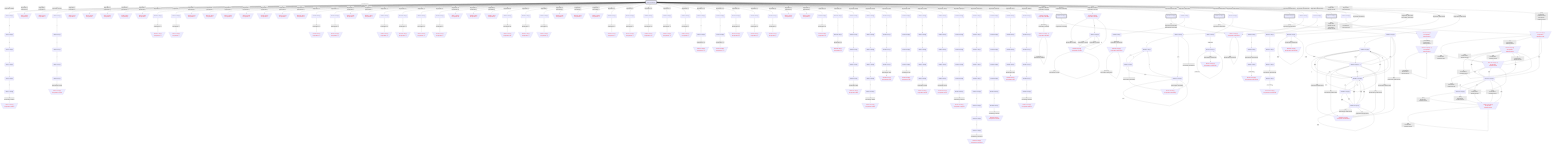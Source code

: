 flowchart
classDef c0001 color:#FF0000;
classDef c0010 stroke-dasharray: 10 10;
classDef c0011 stroke-dasharray: 10 10,color:#FF0000;
classDef c0100 fill:#BB66EE;
classDef c0101 fill:#BB66EE,color:#FF0000;
classDef c0110 fill:#BB66EE,stroke-dasharray: 10 10;
classDef c0111 fill:#BB66EE,stroke-dasharray: 10 10,color:#FF0000;
classDef c1000 stroke:#333,stroke-width:4px;
classDef c1001 stroke:#333,stroke-width:4px,color:#FF0000;
classDef c1010 stroke:#333,stroke-width:4px,stroke-dasharray: 10 10;
classDef c1011 stroke:#333,stroke-width:4px,stroke-dasharray: 10 10,color:#FF0000;
classDef c1100 stroke:#333,stroke-width:4px,fill:#BB66EE;
classDef c1101 stroke:#333,stroke-width:4px,fill:#BB66EE,color:#FF0000;
classDef c1110 stroke:#333,stroke-width:4px,fill:#BB66EE,stroke-dasharray: 10 10;
classDef c1111 stroke:#333,stroke-width:4px,fill:#BB66EE,stroke-dasharray: 10 10,color:#FF0000;
NFA0_0("NFA0-0 wholeStart")
class NFA0_0 c1000;
NFA1_1("NFA1-1 char[1]")
NFA2_1[\"NFA2-1 char[1]
AcceptToken '('"/]
class NFA2_1 c0001;
NFA3_1[\"NFA3-1 char[1]
AcceptToken ')'"/]
class NFA3_1 c0001;
NFA4_1("NFA4-1 char[1]")
NFA5_1[\"NFA5-1 char[1]
AcceptToken ','"/]
class NFA5_1 c0001;
NFA6_1[\"NFA6-1 char[1]
AcceptToken ';'"/]
class NFA6_1 c0001;
NFA7_1[\"NFA7-1 char[1]
AcceptToken '['"/]
class NFA7_1 c0001;
NFA8_1[\"NFA8-1 char[1]
AcceptToken ']'"/]
class NFA8_1 c0001;
NFA9_1[\"NFA9-1 char[1]
AcceptToken '.'"/]
class NFA9_1 c0001;
NFA10_1("NFA10-1 char[1]")
NFA11_1("NFA11-1 char[1]")
NFA12_1[\"NFA12-1 char[1]
AcceptToken '+'"/]
class NFA12_1 c0001;
NFA13_1[\"NFA13-1 char[1]
AcceptToken '-'"/]
class NFA13_1 c0001;
NFA14_1[\"NFA14-1 char[1]
AcceptToken '!'"/]
class NFA14_1 c0001;
NFA15_1[\"NFA15-1 char[1]
AcceptToken '~'"/]
class NFA15_1 c0001;
NFA16_1[\"NFA16-1 char[1]
AcceptToken '*'"/]
class NFA16_1 c0001;
NFA17_1[\"NFA17-1 char[1]
AcceptToken '/'"/]
class NFA17_1 c0001;
NFA18_1[\"NFA18-1 char[1]
AcceptToken '%'"/]
class NFA18_1 c0001;
NFA19_1("NFA19-1 char[1]")
NFA20_1("NFA20-1 char[1]")
NFA21_1[\"NFA21-1 char[1]
AcceptToken '<'"/]
class NFA21_1 c0001;
NFA22_1[\"NFA22-1 char[1]
AcceptToken '>'"/]
class NFA22_1 c0001;
NFA23_1("NFA23-1 char[1]")
NFA24_1("NFA24-1 char[1]")
NFA25_1("NFA25-1 char[1]")
NFA26_1("NFA26-1 char[1]")
NFA27_1[\"NFA27-1 char[1]
AcceptToken '&'"/]
class NFA27_1 c0001;
NFA28_1[\"NFA28-1 char[1]
AcceptToken '^'"/]
class NFA28_1 c0001;
NFA29_1[\"NFA29-1 char[1]
AcceptToken '|'"/]
class NFA29_1 c0001;
NFA30_1("NFA30-1 char[1]")
NFA31_1("NFA31-1 char[1]")
NFA32_1("NFA32-1 char[1]")
NFA33_1[\"NFA33-1 char[1]
AcceptToken '?'"/]
class NFA33_1 c0001;
NFA34_1[\"NFA34-1 char[1]
AcceptToken ':'"/]
class NFA34_1 c0001;
NFA35_1[\"NFA35-1 char[1]
AcceptToken '='"/]
class NFA35_1 c0001;
NFA36_1("NFA36-1 char[1]")
NFA37_1("NFA37-1 char[1]")
NFA38_1("NFA38-1 char[1]")
NFA39_1("NFA39-1 char[1]")
NFA40_1("NFA40-1 char[1]")
NFA41_1("NFA41-1 char[1]")
NFA42_1("NFA42-1 char[1]")
NFA43_1("NFA43-1 char[1]")
NFA44_1("NFA44-1 char[1]")
NFA45_1("NFA45-1 char[1]")
NFA46_1[\"NFA46-1 char[1]
AcceptToken '{'"/]
class NFA46_1 c0001;
NFA47_1[\"NFA47-1 char[1]
AcceptToken '}'"/]
class NFA47_1 c0001;
NFA48_1("NFA48-1 char[1]")
NFA49_1("NFA49-1 char[1]")
NFA50_1("NFA50-1 char[1]")
NFA51_1("NFA51-1 char[1]")
NFA52_1("NFA52-1 char[1]")
NFA53_1("NFA53-1 char[1]")
NFA54_1("NFA54-1 char[1]")
NFA55_1("NFA55-1 char[1]")
NFA56_1("NFA56-1 char[1]")
NFA57_1("NFA57-1 char[1]")
NFA58_1("NFA58-1 char[1]")
NFA59_1("NFA59-1 char[1]")
NFA60_1("NFA60-1 char[1]")
NFA61_1[\"NFA61-1 scope[1]
AcceptToken 'identifier'"/]
class NFA61_1 c0001;
NFA62_1("NFA62-1 scope[1]")
class NFA62_1 c1000;
NFA63_1[\"NFA63-1 scope[1]
AcceptToken 'number'"/]
class NFA63_1 c0001;
NFA64_1("NFA64-1 scope[1]")
class NFA64_1 c1000;
NFA65_1("NFA65-1 char[1]")
NFA66_1("NFA66-1 scope[1]")
class NFA66_1 c1000;
NFA67_1("NFA67-1 char[1]")
NFA68_1("NFA68-1 scope[1]")
class NFA68_1 c1000;
NFA69_1("NFA69-1 char[1]")
NFA70_1("NFA70-1 char[1]")
NFA71_1("NFA71-1 scope[1]")
class NFA71_1 c1000;
NFA72_1("NFA72-1 char[1]")
NFA62_3("NFA62-3 char[1]")
NFA64_3[\"NFA64-3 scope[1]
AcceptToken 'intConstant'"/]
class NFA64_3 c0001;
NFA66_3("NFA66-3 scope[1]")
NFA68_3("NFA68-3 scope[1]")
NFA71_3[\"NFA71-3 scope[1]
AcceptToken 'doubleConstant'"/]
class NFA71_3 c0001;
NFA1_3("NFA1-3 char[1]")
NFA4_3("NFA4-3 char[1]")
NFA10_3[\"NFA10-3 char[1]
AcceptToken '++'"/]
class NFA10_3 c0001;
NFA11_3[\"NFA11-3 char[1]
AcceptToken '--'"/]
class NFA11_3 c0001;
NFA19_3[\"NFA19-3 char[1]
AcceptToken '<<'"/]
class NFA19_3 c0001;
NFA20_3[\"NFA20-3 char[1]
AcceptToken '>>'"/]
class NFA20_3 c0001;
NFA23_3[\"NFA23-3 char[1]
AcceptToken '<='"/]
class NFA23_3 c0001;
NFA24_3[\"NFA24-3 char[1]
AcceptToken '>='"/]
class NFA24_3 c0001;
NFA25_3[\"NFA25-3 char[1]
AcceptToken '=='"/]
class NFA25_3 c0001;
NFA26_3[\"NFA26-3 char[1]
AcceptToken '!='"/]
class NFA26_3 c0001;
NFA30_3[\"NFA30-3 char[1]
AcceptToken '&&'"/]
class NFA30_3 c0001;
NFA31_3[\"NFA31-3 char[1]
AcceptToken '^^'"/]
class NFA31_3 c0001;
NFA32_3[\"NFA32-3 char[1]
AcceptToken '||'"/]
class NFA32_3 c0001;
NFA36_3[\"NFA36-3 char[1]
AcceptToken '*='"/]
class NFA36_3 c0001;
NFA37_3[\"NFA37-3 char[1]
AcceptToken '/='"/]
class NFA37_3 c0001;
NFA38_3[\"NFA38-3 char[1]
AcceptToken '%='"/]
class NFA38_3 c0001;
NFA39_3[\"NFA39-3 char[1]
AcceptToken '+='"/]
class NFA39_3 c0001;
NFA40_3[\"NFA40-3 char[1]
AcceptToken '-='"/]
class NFA40_3 c0001;
NFA41_3("NFA41-3 char[1]")
NFA42_3("NFA42-3 char[1]")
NFA43_3[\"NFA43-3 char[1]
AcceptToken '&='"/]
class NFA43_3 c0001;
NFA44_3[\"NFA44-3 char[1]
AcceptToken '^='"/]
class NFA44_3 c0001;
NFA45_3[\"NFA45-3 char[1]
AcceptToken '|='"/]
class NFA45_3 c0001;
NFA48_3[\"NFA48-3 char[1]
AcceptToken '##'"/]
class NFA48_3 c0001;
NFA49_3("NFA49-3 char[1]")
NFA50_3("NFA50-3 char[1]")
NFA51_3("NFA51-3 char[1]")
NFA52_3("NFA52-3 char[1]")
NFA53_3("NFA53-3 char[1]")
NFA54_3("NFA54-3 char[1]")
NFA55_3("NFA55-3 char[1]")
NFA56_3("NFA56-3 char[1]")
NFA57_3("NFA57-3 char[1]")
NFA58_3("NFA58-3 char[1]")
NFA59_3("NFA59-3 char[1]")
NFA60_3("NFA60-3 char[1]")
NFA61_2[\"NFA61-2 scope{0, -1}
AcceptToken 'identifier'"/]
class NFA61_2 c0001;
NFA63_3("NFA63-3 scope[1]")
NFA65_3("NFA65-3 char[1]")
NFA67_3("NFA67-3 char[1]")
NFA69_3("NFA69-3 char[1]")
NFA70_3("NFA70-3 char[1]")
NFA72_3[\"NFA72-3 char[1]
AcceptToken 'inlineComment'"/]
class NFA72_3 c0001;
NFA62_5("NFA62-5 char[1]")
NFA62_11("NFA62-11 scope[1]")
NFA62_13[\"NFA62-13 char[1]
AcceptToken 'literalString'"/]
class NFA62_13 c0001;
NFA66_5[\"NFA66-5 scope[1]
AcceptToken 'uintConstant'"/]
class NFA66_5 c0001;
NFA68_5("NFA68-5 scope[1]")
NFA68_10("NFA68-10 scope[1]")
NFA68_18[\"NFA68-18 scope[1]
AcceptToken 'floatConstant'"/]
class NFA68_18 c0001;
NFA71_5[\"NFA71-5 scope[1]
AcceptToken 'doubleConstant'"/]
class NFA71_5 c0001;
NFA71_10("NFA71-10 scope[1]")
NFA1_5("NFA1-5 char[1]")
NFA4_5("NFA4-5 char[1]")
NFA41_5[\"NFA41-5 char[1]
AcceptToken '<<='"/]
class NFA41_5 c0001;
NFA42_5[\"NFA42-5 char[1]
AcceptToken '>>='"/]
class NFA42_5 c0001;
NFA49_5[\"NFA49-5 char[1]
AcceptToken '#if'"/]
class NFA49_5 c0001;
NFA50_5("NFA50-5 char[1]")
NFA51_5("NFA51-5 char[1]")
NFA52_5("NFA52-5 char[1]")
NFA53_5("NFA53-5 char[1]")
NFA54_5("NFA54-5 char[1]")
NFA55_5("NFA55-5 char[1]")
NFA56_5("NFA56-5 char[1]")
NFA57_5("NFA57-5 char[1]")
NFA58_5("NFA58-5 char[1]")
NFA59_5("NFA59-5 char[1]")
NFA60_5("NFA60-5 char[1]")
NFA63_5[\"NFA63-5 scope[1]
AcceptToken 'number'"/]
class NFA63_5 c0001;
NFA65_5[\"NFA65-5 scope[1]
AcceptToken 'intConstant'"/]
class NFA65_5 c0001;
NFA67_5("NFA67-5 scope[1]")
NFA69_5("NFA69-5 char[1]")
NFA70_5("NFA70-5 char[1]")
NFA72_4[\"NFA72-4 scope{0, -1}
AcceptToken 'inlineComment'"/]
class NFA72_4 c0001;
NFA62_7("NFA62-7 char[1]")
NFA68_6("NFA68-6 scope{0, -1}")
NFA68_5("NFA68-5 scope[1]")
NFA68_12("NFA68-12 scope[1]")
NFA68_14("NFA68-14 scope[1]")
NFA71_6[\"NFA71-6 scope{0, -1}
AcceptToken 'doubleConstant'"/]
class NFA71_6 c0001;
NFA71_5[\"NFA71-5 scope[1]
AcceptToken 'doubleConstant'"/]
class NFA71_5 c0001;
NFA71_12("NFA71-12 scope[1]")
NFA71_14[\"NFA71-14 scope[1]
AcceptToken 'doubleConstant'"/]
class NFA71_14 c0001;
NFA1_7("NFA1-7 char[1]")
NFA4_7("NFA4-7 char[1]")
NFA50_7("NFA50-7 char[1]")
NFA51_7("NFA51-7 char[1]")
NFA52_7("NFA52-7 char[1]")
NFA53_7("NFA53-7 char[1]")
NFA54_7("NFA54-7 char[1]")
NFA55_7("NFA55-7 char[1]")
NFA56_7("NFA56-7 char[1]")
NFA57_7("NFA57-7 char[1]")
NFA58_7("NFA58-7 char[1]")
NFA59_7("NFA59-7 char[1]")
NFA60_7("NFA60-7 char[1]")
NFA63_3("NFA63-3 scope[1]")
NFA67_7[\"NFA67-7 scope[1]
AcceptToken 'uintConstant'"/]
class NFA67_7 c0001;
NFA69_7("NFA69-7 char[1]")
NFA70_7("NFA70-7 char[1]")
NFA68_6("NFA68-6 scope{0, -1}")
NFA68_10("NFA68-10 scope[1]")
NFA71_6[\"NFA71-6 scope{0, -1}
AcceptToken 'doubleConstant'"/]
class NFA71_6 c0001;
NFA71_10("NFA71-10 scope[1]")
NFA1_9("NFA1-9 char[1]")
NFA4_9("NFA4-9 char[1]")
NFA50_9("NFA50-9 char[1]")
NFA51_9("NFA51-9 char[1]")
NFA52_9[\"NFA52-9 char[1]
AcceptToken '#else'"/]
class NFA52_9 c0001;
NFA53_9[\"NFA53-9 char[1]
AcceptToken '#elif'"/]
class NFA53_9 c0001;
NFA54_9("NFA54-9 char[1]")
NFA55_9("NFA55-9 char[1]")
NFA56_9("NFA56-9 char[1]")
NFA57_9("NFA57-9 char[1]")
NFA58_9("NFA58-9 char[1]")
NFA59_9[\"NFA59-9 char[1]
AcceptToken '#line'"/]
class NFA59_9 c0001;
NFA60_9("NFA60-9 char[1]")
NFA63_5[\"NFA63-5 scope[1]
AcceptToken 'number'"/]
class NFA63_5 c0001;
NFA69_11[\"NFA69-11 scope[1]
AcceptToken 'boolConstant'"/]
class NFA69_11 c0001;
NFA70_9("NFA70-9 char[1]")
NFA68_12("NFA68-12 scope[1]")
NFA68_14("NFA68-14 scope[1]")
NFA71_12("NFA71-12 scope[1]")
NFA71_14[\"NFA71-14 scope[1]
AcceptToken 'doubleConstant'"/]
class NFA71_14 c0001;
NFA1_11("NFA1-11 char[1]")
NFA4_11[\"NFA4-11 char[1]
AcceptToken '#undef'"/]
class NFA4_11 c0001;
NFA50_11[\"NFA50-11 char[1]
AcceptToken '#ifdef'"/]
class NFA50_11 c0001;
NFA51_11("NFA51-11 char[1]")
NFA54_11[\"NFA54-11 char[1]
AcceptToken '#endif'"/]
class NFA54_11 c0001;
NFA55_11[\"NFA55-11 char[1]
AcceptToken '#error'"/]
class NFA55_11 c0001;
NFA56_11("NFA56-11 char[1]")
NFA57_11("NFA57-11 char[1]")
NFA58_11("NFA58-11 char[1]")
NFA60_11("NFA60-11 char[1]")
NFA70_13[\"NFA70-13 scope[1]
AcceptToken 'boolConstant'"/]
class NFA70_13 c0001;
NFA1_13[\"NFA1-13 char[1]
AcceptToken '#define'"/]
class NFA1_13 c0001;
NFA51_13[\"NFA51-13 char[1]
AcceptToken '#ifndef'"/]
class NFA51_13 c0001;
NFA56_13[\"NFA56-13 char[1]
AcceptToken '#pragma'"/]
class NFA56_13 c0001;
NFA57_13("NFA57-13 char[1]")
NFA58_13("NFA58-13 char[1]")
NFA60_13[\"NFA60-13 char[1]
AcceptToken 'defined'"/]
class NFA60_13 c0001;
NFA57_15("NFA57-15 char[1]")
NFA58_15[\"NFA58-15 char[1]
AcceptToken '#version'"/]
class NFA58_15 c0001;
NFA57_17("NFA57-17 char[1]")
NFA57_19[\"NFA57-19 char[1]
AcceptToken '#extension'"/]
class NFA57_19 c0001;
NFA0_0 -->|"#35;
BeginToken '#35;define'"|NFA1_1
NFA0_0 -->|"#92;(
BeginToken '('
ExtendToken '('"|NFA2_1
NFA0_0 -->|"#92;)
BeginToken ')'
ExtendToken ')'"|NFA3_1
NFA0_0 -->|"#35;
BeginToken '#35;undef'"|NFA4_1
NFA0_0 -->|",
BeginToken ','
ExtendToken ','"|NFA5_1
NFA0_0 -->|";
BeginToken ';'
ExtendToken ';'"|NFA6_1
NFA0_0 -->|"#92;[
BeginToken '['
ExtendToken '['"|NFA7_1
NFA0_0 -->|"]
BeginToken ']'
ExtendToken ']'"|NFA8_1
NFA0_0 -->|"#92;.
BeginToken '.'
ExtendToken '.'"|NFA9_1
NFA0_0 -->|"#92;+
BeginToken '++'"|NFA10_1
NFA0_0 -->|"-
BeginToken '--'"|NFA11_1
NFA0_0 -->|"#92;+
BeginToken '+'
ExtendToken '+'"|NFA12_1
NFA0_0 -->|"-
BeginToken '-'
ExtendToken '-'"|NFA13_1
NFA0_0 -->|"!
BeginToken '!'
ExtendToken '!'"|NFA14_1
NFA0_0 -->|"~
BeginToken '~'
ExtendToken '~'"|NFA15_1
NFA0_0 -->|"#92;#42;
BeginToken '#42;'
ExtendToken '#42;'"|NFA16_1
NFA0_0 -->|"#92;/
BeginToken '/'
ExtendToken '/'"|NFA17_1
NFA0_0 -->|"%
BeginToken '%'
ExtendToken '%'"|NFA18_1
NFA0_0 -->|"#92;<
BeginToken '<<'"|NFA19_1
NFA0_0 -->|">
BeginToken '>>'"|NFA20_1
NFA0_0 -->|"#92;<
BeginToken '<'
ExtendToken '<'"|NFA21_1
NFA0_0 -->|">
BeginToken '>'
ExtendToken '>'"|NFA22_1
NFA0_0 -->|"#92;<
BeginToken '<='"|NFA23_1
NFA0_0 -->|">
BeginToken '>='"|NFA24_1
NFA0_0 -->|"=
BeginToken '=='"|NFA25_1
NFA0_0 -->|"!
BeginToken '!='"|NFA26_1
NFA0_0 -->|"&
BeginToken '&'
ExtendToken '&'"|NFA27_1
NFA0_0 -->|"^
BeginToken '^'
ExtendToken '^'"|NFA28_1
NFA0_0 -->|"#92;|
BeginToken '|'
ExtendToken '|'"|NFA29_1
NFA0_0 -->|"&
BeginToken '&&'"|NFA30_1
NFA0_0 -->|"^
BeginToken '^^'"|NFA31_1
NFA0_0 -->|"#92;|
BeginToken '||'"|NFA32_1
NFA0_0 -->|"#92;?
BeginToken '?'
ExtendToken '?'"|NFA33_1
NFA0_0 -->|":
BeginToken ':'
ExtendToken ':'"|NFA34_1
NFA0_0 -->|"=
BeginToken '='
ExtendToken '='"|NFA35_1
NFA0_0 -->|"#92;#42;
BeginToken '#42;='"|NFA36_1
NFA0_0 -->|"#92;/
BeginToken '/='"|NFA37_1
NFA0_0 -->|"%
BeginToken '%='"|NFA38_1
NFA0_0 -->|"#92;+
BeginToken '+='"|NFA39_1
NFA0_0 -->|"-
BeginToken '-='"|NFA40_1
NFA0_0 -->|"#92;<
BeginToken '<<='"|NFA41_1
NFA0_0 -->|">
BeginToken '>>='"|NFA42_1
NFA0_0 -->|"&
BeginToken '&='"|NFA43_1
NFA0_0 -->|"^
BeginToken '^='"|NFA44_1
NFA0_0 -->|"#92;|
BeginToken '|='"|NFA45_1
NFA0_0 -->|"#92;{
BeginToken '{'
ExtendToken '{'"|NFA46_1
NFA0_0 -->|"}
BeginToken '}'
ExtendToken '}'"|NFA47_1
NFA0_0 -->|"#35;
BeginToken '#35;#35;'"|NFA48_1
NFA0_0 -->|"#35;
BeginToken '#35;if'"|NFA49_1
NFA0_0 -->|"#35;
BeginToken '#35;ifdef'"|NFA50_1
NFA0_0 -->|"#35;
BeginToken '#35;ifndef'"|NFA51_1
NFA0_0 -->|"#35;
BeginToken '#35;else'"|NFA52_1
NFA0_0 -->|"#35;
BeginToken '#35;elif'"|NFA53_1
NFA0_0 -->|"#35;
BeginToken '#35;endif'"|NFA54_1
NFA0_0 -->|"#35;
BeginToken '#35;error'"|NFA55_1
NFA0_0 -->|"#35;
BeginToken '#35;pragma'"|NFA56_1
NFA0_0 -->|"#35;
BeginToken '#35;extension'"|NFA57_1
NFA0_0 -->|"#35;
BeginToken '#35;version'"|NFA58_1
NFA0_0 -->|"#35;
BeginToken '#35;line'"|NFA59_1
NFA0_0 -->|"d
BeginToken 'defined'"|NFA60_1
NFA0_0 -->|"[a-zA-Z_]
BeginToken 'identifier'
ExtendToken 'identifier'"|NFA61_1
NFA0_0 -->|"[a-zA-Z_]
BeginToken 'literalString'"|NFA62_1
NFA0_0 -->|"[0-9]
BeginToken 'number'
ExtendToken 'number'"|NFA63_1
NFA0_0 -->|"[-+]
BeginToken 'intConstant'"|NFA64_1
NFA0_0 -->|"0
BeginToken 'intConstant'"|NFA65_1
NFA0_0 -->|"[-+]
BeginToken 'uintConstant'"|NFA66_1
NFA0_0 -->|"0
BeginToken 'uintConstant'"|NFA67_1
NFA0_0 -->|"[-+]
BeginToken 'floatConstant'"|NFA68_1
NFA0_0 -->|"t
BeginToken 'boolConstant'"|NFA69_1
NFA0_0 -->|"f
BeginToken 'boolConstant'"|NFA70_1
NFA0_0 -->|"[-+]
BeginToken 'doubleConstant'"|NFA71_1
NFA0_0 -->|"#92;/
BeginToken 'inlineComment'"|NFA72_1
NFA0_0 -->|"#34;
BeginToken 'literalString'"|NFA62_3
NFA0_0 -->|"[0-9]
BeginToken 'intConstant'
ExtendToken 'intConstant'"|NFA64_3
NFA0_0 -->|"[0-9]
BeginToken 'uintConstant'"|NFA66_3
NFA0_0 -->|"[0-9]
BeginToken 'floatConstant'"|NFA68_3
NFA0_0 -->|"[0-9]
BeginToken 'doubleConstant'
ExtendToken 'doubleConstant'"|NFA71_3
NFA1_1 -->|"d"|NFA1_3
NFA4_1 -->|"u"|NFA4_3
NFA10_1 -->|"#92;+
ExtendToken '++'"|NFA10_3
NFA11_1 -->|"-
ExtendToken '--'"|NFA11_3
NFA19_1 -->|"#92;<
ExtendToken '<<'"|NFA19_3
NFA20_1 -->|">
ExtendToken '>>'"|NFA20_3
NFA23_1 -->|"=
ExtendToken '<='"|NFA23_3
NFA24_1 -->|"=
ExtendToken '>='"|NFA24_3
NFA25_1 -->|"=
ExtendToken '=='"|NFA25_3
NFA26_1 -->|"=
ExtendToken '!='"|NFA26_3
NFA30_1 -->|"&
ExtendToken '&&'"|NFA30_3
NFA31_1 -->|"^
ExtendToken '^^'"|NFA31_3
NFA32_1 -->|"#92;|
ExtendToken '||'"|NFA32_3
NFA36_1 -->|"=
ExtendToken '#42;='"|NFA36_3
NFA37_1 -->|"=
ExtendToken '/='"|NFA37_3
NFA38_1 -->|"=
ExtendToken '%='"|NFA38_3
NFA39_1 -->|"=
ExtendToken '+='"|NFA39_3
NFA40_1 -->|"=
ExtendToken '-='"|NFA40_3
NFA41_1 -->|"#92;<"|NFA41_3
NFA42_1 -->|">"|NFA42_3
NFA43_1 -->|"=
ExtendToken '&='"|NFA43_3
NFA44_1 -->|"=
ExtendToken '^='"|NFA44_3
NFA45_1 -->|"=
ExtendToken '|='"|NFA45_3
NFA48_1 -->|"#35;
ExtendToken '#35;#35;'"|NFA48_3
NFA49_1 -->|"i"|NFA49_3
NFA50_1 -->|"i"|NFA50_3
NFA51_1 -->|"i"|NFA51_3
NFA52_1 -->|"e"|NFA52_3
NFA53_1 -->|"e"|NFA53_3
NFA54_1 -->|"e"|NFA54_3
NFA55_1 -->|"e"|NFA55_3
NFA56_1 -->|"p"|NFA56_3
NFA57_1 -->|"e"|NFA57_3
NFA58_1 -->|"v"|NFA58_3
NFA59_1 -->|"l"|NFA59_3
NFA60_1 -->|"e"|NFA60_3
NFA61_1 -->|"[a-zA-Z0-9_]
ExtendToken 'identifier'"|NFA61_2
NFA62_1 -->|"#34;
BeginToken 'literalString'"|NFA62_3
NFA63_1 -->|"[0-9]
ExtendToken 'number'"|NFA63_1
NFA63_1 -->|"[.]"|NFA63_3
NFA64_1 -->|"[0-9]
BeginToken 'intConstant'
ExtendToken 'intConstant'"|NFA64_3
NFA65_1 -->|"x"|NFA65_3
NFA66_1 -->|"[0-9]
BeginToken 'uintConstant'"|NFA66_3
NFA67_1 -->|"x"|NFA67_3
NFA68_1 -->|"[0-9]
BeginToken 'floatConstant'"|NFA68_3
NFA69_1 -->|"r"|NFA69_3
NFA70_1 -->|"a"|NFA70_3
NFA71_1 -->|"[0-9]
BeginToken 'doubleConstant'
ExtendToken 'doubleConstant'"|NFA71_3
NFA72_1 -->|"#92;/
ExtendToken 'inlineComment'"|NFA72_3
NFA62_3 -->|"#92;#92;"|NFA62_5
NFA62_3 -->|"[^#92;#92;#34;]"|NFA62_11
NFA62_3 -->|"#34;
ExtendToken 'literalString'"|NFA62_13
NFA64_3 -->|"[0-9]
ExtendToken 'intConstant'"|NFA64_3
NFA66_3 -->|"[0-9]"|NFA66_3
NFA66_3 -->|"[uU]
ExtendToken 'uintConstant'"|NFA66_5
NFA68_3 -->|"[0-9]"|NFA68_3
NFA68_3 -->|"[.]"|NFA68_5
NFA68_3 -->|"[Ee]"|NFA68_10
NFA68_3 -->|"[fF]
ExtendToken 'floatConstant'"|NFA68_18
NFA71_3 -->|"[0-9]
ExtendToken 'doubleConstant'"|NFA71_3
NFA71_3 -->|"[.]
ExtendToken 'doubleConstant'"|NFA71_5
NFA71_3 -->|"[Ee]"|NFA71_10
NFA1_3 -->|"e"|NFA1_5
NFA4_3 -->|"n"|NFA4_5
NFA41_3 -->|"=
ExtendToken '<<='"|NFA41_5
NFA42_3 -->|"=
ExtendToken '>>='"|NFA42_5
NFA49_3 -->|"f
ExtendToken '#35;if'"|NFA49_5
NFA50_3 -->|"f"|NFA50_5
NFA51_3 -->|"f"|NFA51_5
NFA52_3 -->|"l"|NFA52_5
NFA53_3 -->|"l"|NFA53_5
NFA54_3 -->|"n"|NFA54_5
NFA55_3 -->|"r"|NFA55_5
NFA56_3 -->|"r"|NFA56_5
NFA57_3 -->|"x"|NFA57_5
NFA58_3 -->|"e"|NFA58_5
NFA59_3 -->|"i"|NFA59_5
NFA60_3 -->|"f"|NFA60_5
NFA61_2 -->|"[a-zA-Z0-9_]
ExtendToken 'identifier'"|NFA61_2
NFA63_3 -->|"[0-9]
ExtendToken 'number'"|NFA63_5
NFA65_3 -->|"[0-9A-Fa-f]
ExtendToken 'intConstant'"|NFA65_5
NFA67_3 -->|"[0-9A-Fa-f]"|NFA67_5
NFA69_3 -->|"u"|NFA69_5
NFA70_3 -->|"l"|NFA70_5
NFA72_3 -->|"[^#92;n#92;r#92;u0000]
ExtendToken 'inlineComment'"|NFA72_4
NFA62_5 -->|"[#32;-~]"|NFA62_7
NFA62_11 -->|"#92;#92;"|NFA62_5
NFA62_11 -->|"[^#92;#92;#34;]"|NFA62_11
NFA62_11 -->|"#34;
ExtendToken 'literalString'"|NFA62_13
NFA68_5 -->|"[0-9]"|NFA68_6
NFA68_5 -->|"[.]"|NFA68_5
NFA68_5 -->|"[Ee]"|NFA68_10
NFA68_5 -->|"[fF]
ExtendToken 'floatConstant'"|NFA68_18
NFA68_10 -->|"[-+]"|NFA68_12
NFA68_10 -->|"[0-9]"|NFA68_14
NFA71_5 -->|"[0-9]
ExtendToken 'doubleConstant'"|NFA71_6
NFA71_5 -->|"[.]
ExtendToken 'doubleConstant'"|NFA71_5
NFA71_5 -->|"[Ee]"|NFA71_10
NFA71_10 -->|"[-+]"|NFA71_12
NFA71_10 -->|"[0-9]
ExtendToken 'doubleConstant'"|NFA71_14
NFA1_5 -->|"f"|NFA1_7
NFA4_5 -->|"d"|NFA4_7
NFA50_5 -->|"d"|NFA50_7
NFA51_5 -->|"n"|NFA51_7
NFA52_5 -->|"s"|NFA52_7
NFA53_5 -->|"i"|NFA53_7
NFA54_5 -->|"d"|NFA54_7
NFA55_5 -->|"r"|NFA55_7
NFA56_5 -->|"a"|NFA56_7
NFA57_5 -->|"t"|NFA57_7
NFA58_5 -->|"r"|NFA58_7
NFA59_5 -->|"n"|NFA59_7
NFA60_5 -->|"i"|NFA60_7
NFA63_5 -->|"[0-9]
ExtendToken 'number'"|NFA63_5
NFA63_5 -->|"[.]"|NFA63_3
NFA65_5 -->|"[0-9A-Fa-f]
ExtendToken 'intConstant'"|NFA65_5
NFA67_5 -->|"[0-9A-Fa-f]"|NFA67_5
NFA67_5 -->|"[uU]
ExtendToken 'uintConstant'"|NFA67_7
NFA69_5 -->|"e
ExtendToken 'boolConstant'"|NFA69_7
NFA70_5 -->|"s"|NFA70_7
NFA72_4 -->|"[^#92;n#92;r#92;u0000]
ExtendToken 'inlineComment'"|NFA72_4
NFA62_7 -->|"#92;#92;"|NFA62_5
NFA62_7 -->|"[^#92;#92;#34;]"|NFA62_11
NFA62_7 -->|"#34;
ExtendToken 'literalString'"|NFA62_13
NFA68_6 -->|"[0-9]"|NFA68_6
NFA68_6 -->|"[.]"|NFA68_5
NFA68_6 -->|"[Ee]"|NFA68_10
NFA68_6 -->|"[fF]
ExtendToken 'floatConstant'"|NFA68_18
NFA68_5 -->|"[0-9]"|NFA68_6
NFA68_5 -->|"[Ee]"|NFA68_10
NFA68_5 -->|"[fF]
ExtendToken 'floatConstant'"|NFA68_18
NFA68_12 -->|"[0-9]"|NFA68_14
NFA68_14 -->|"[0-9]"|NFA68_14
NFA68_14 -->|"[Ee]"|NFA68_10
NFA68_14 -->|"[fF]
ExtendToken 'floatConstant'"|NFA68_18
NFA71_6 -->|"[0-9]
ExtendToken 'doubleConstant'"|NFA71_6
NFA71_6 -->|"[.]
ExtendToken 'doubleConstant'"|NFA71_5
NFA71_6 -->|"[Ee]"|NFA71_10
NFA71_5 -->|"[0-9]
ExtendToken 'doubleConstant'"|NFA71_6
NFA71_5 -->|"[Ee]"|NFA71_10
NFA71_12 -->|"[0-9]
ExtendToken 'doubleConstant'"|NFA71_14
NFA71_14 -->|"[0-9]
ExtendToken 'doubleConstant'"|NFA71_14
NFA71_14 -->|"[Ee]"|NFA71_10
NFA1_7 -->|"i"|NFA1_9
NFA4_7 -->|"e"|NFA4_9
NFA50_7 -->|"e"|NFA50_9
NFA51_7 -->|"d"|NFA51_9
NFA52_7 -->|"e
ExtendToken '#35;else'"|NFA52_9
NFA53_7 -->|"f
ExtendToken '#35;elif'"|NFA53_9
NFA54_7 -->|"i"|NFA54_9
NFA55_7 -->|"o"|NFA55_9
NFA56_7 -->|"g"|NFA56_9
NFA57_7 -->|"e"|NFA57_9
NFA58_7 -->|"s"|NFA58_9
NFA59_7 -->|"e
ExtendToken '#35;line'"|NFA59_9
NFA60_7 -->|"n"|NFA60_9
NFA63_3 -->|"[0-9]
ExtendToken 'number'"|NFA63_5
NFA69_7 -->|"[^a-zA-Z0-9_]"|NFA69_11
NFA70_7 -->|"e
ExtendToken 'boolConstant'"|NFA70_9
NFA68_6 -->|"[0-9]"|NFA68_6
NFA68_6 -->|"[Ee]"|NFA68_10
NFA68_6 -->|"[fF]
ExtendToken 'floatConstant'"|NFA68_18
NFA68_10 -->|"[-+]"|NFA68_12
NFA68_10 -->|"[0-9]"|NFA68_14
NFA71_6 -->|"[0-9]
ExtendToken 'doubleConstant'"|NFA71_6
NFA71_6 -->|"[Ee]"|NFA71_10
NFA71_10 -->|"[-+]"|NFA71_12
NFA71_10 -->|"[0-9]
ExtendToken 'doubleConstant'"|NFA71_14
NFA1_9 -->|"n"|NFA1_11
NFA4_9 -->|"f
ExtendToken '#35;undef'"|NFA4_11
NFA50_9 -->|"f
ExtendToken '#35;ifdef'"|NFA50_11
NFA51_9 -->|"e"|NFA51_11
NFA54_9 -->|"f
ExtendToken '#35;endif'"|NFA54_11
NFA55_9 -->|"r
ExtendToken '#35;error'"|NFA55_11
NFA56_9 -->|"m"|NFA56_11
NFA57_9 -->|"n"|NFA57_11
NFA58_9 -->|"i"|NFA58_11
NFA60_9 -->|"e"|NFA60_11
NFA63_5 -->|"[0-9]
ExtendToken 'number'"|NFA63_5
NFA70_9 -->|"[^a-zA-Z0-9_]"|NFA70_13
NFA68_12 -->|"[0-9]"|NFA68_14
NFA68_14 -->|"[0-9]"|NFA68_14
NFA68_14 -->|"[fF]
ExtendToken 'floatConstant'"|NFA68_18
NFA71_12 -->|"[0-9]
ExtendToken 'doubleConstant'"|NFA71_14
NFA71_14 -->|"[0-9]
ExtendToken 'doubleConstant'"|NFA71_14
NFA1_11 -->|"e
ExtendToken '#35;define'"|NFA1_13
NFA51_11 -->|"f
ExtendToken '#35;ifndef'"|NFA51_13
NFA56_11 -->|"a
ExtendToken '#35;pragma'"|NFA56_13
NFA57_11 -->|"s"|NFA57_13
NFA58_11 -->|"o"|NFA58_13
NFA60_11 -->|"d
ExtendToken 'defined'"|NFA60_13
NFA57_13 -->|"i"|NFA57_15
NFA58_13 -->|"n
ExtendToken '#35;version'"|NFA58_15
NFA57_15 -->|"o"|NFA57_17
NFA57_17 -->|"n
ExtendToken '#35;extension'"|NFA57_19